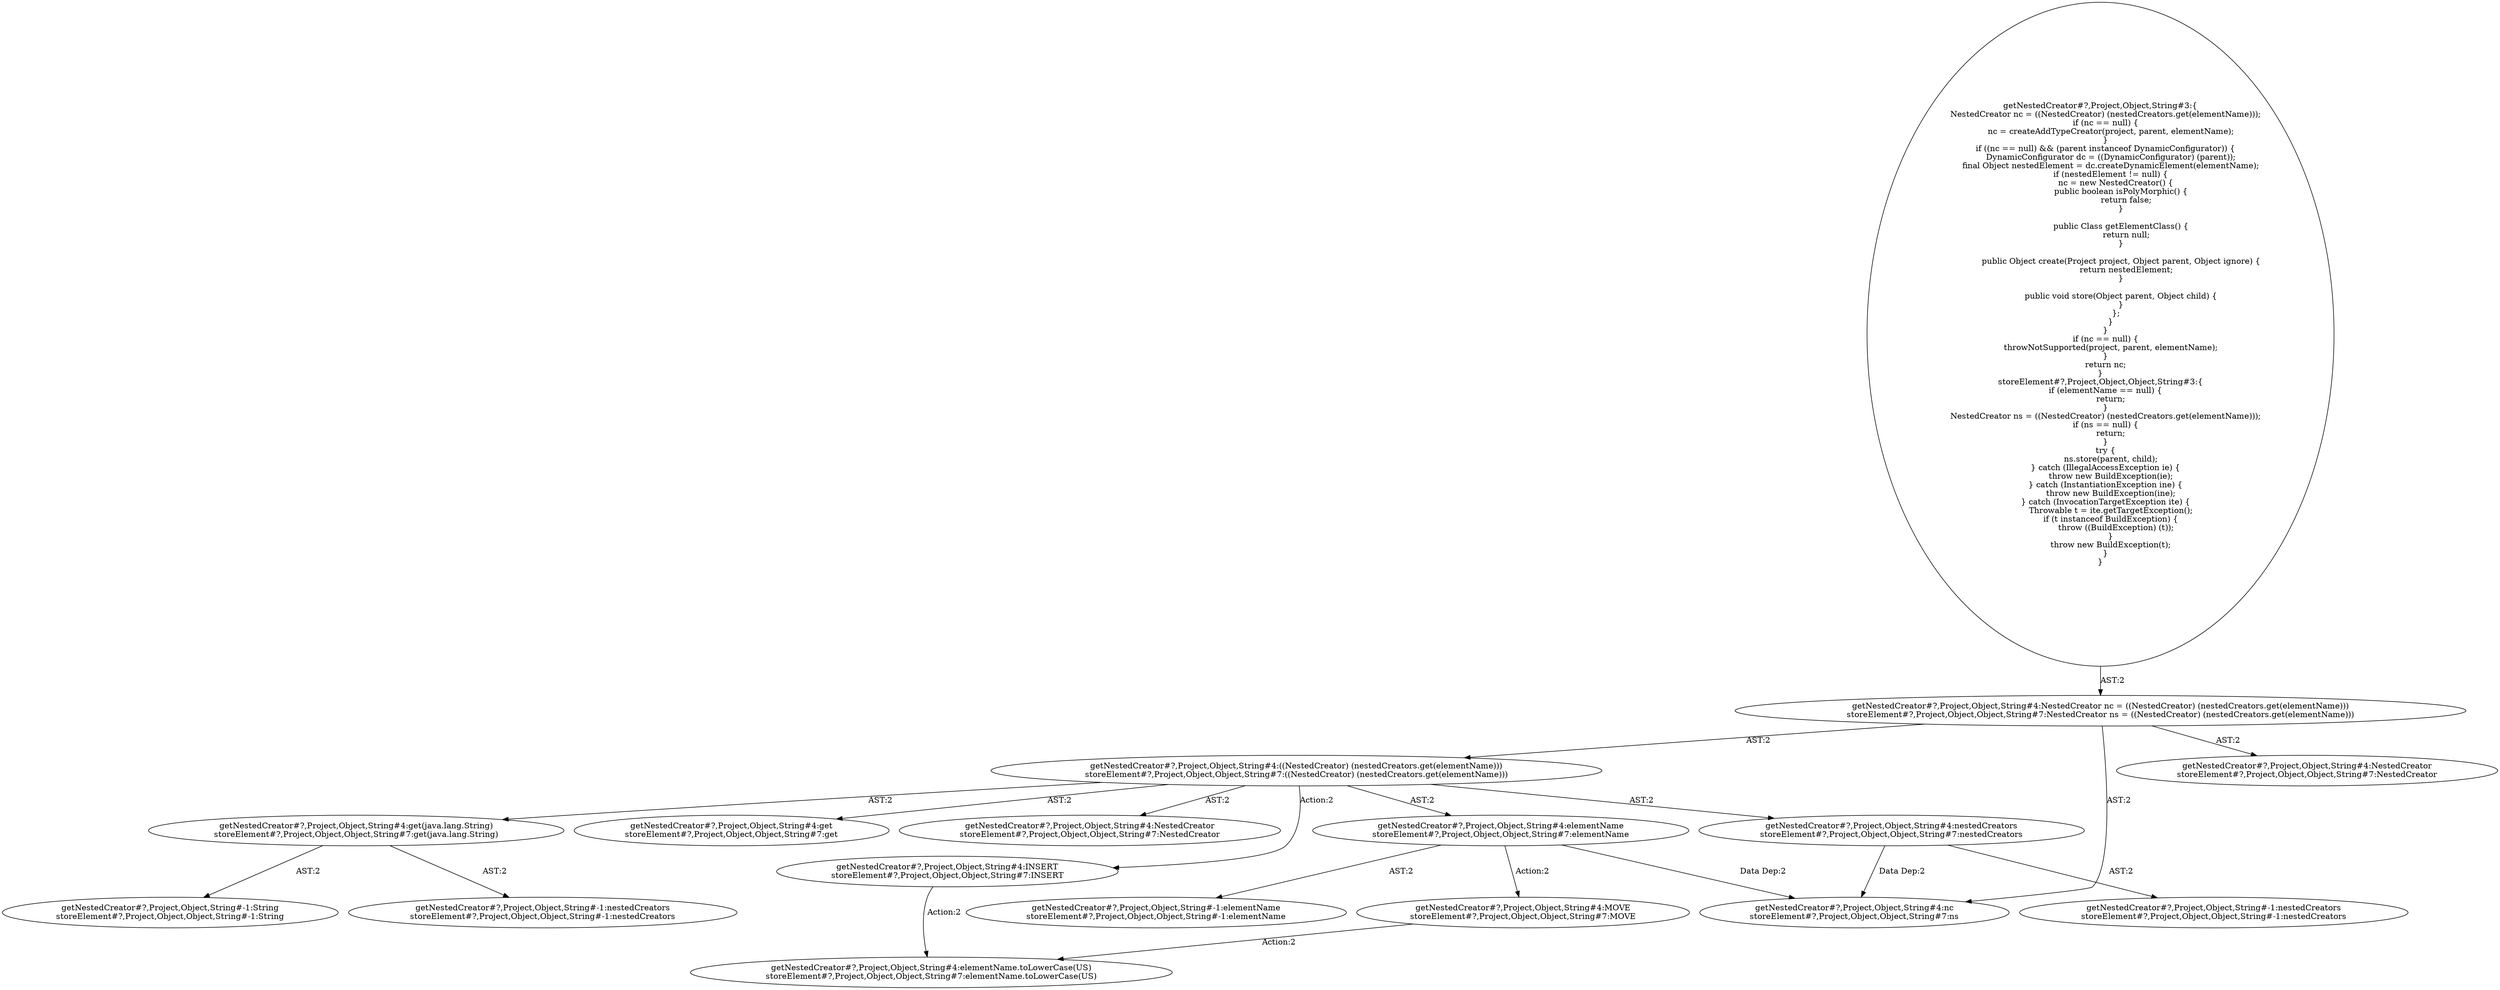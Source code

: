 digraph "Pattern" {
0 [label="getNestedCreator#?,Project,Object,String#4:INSERT
storeElement#?,Project,Object,Object,String#7:INSERT" shape=ellipse]
1 [label="getNestedCreator#?,Project,Object,String#4:((NestedCreator) (nestedCreators.get(elementName)))
storeElement#?,Project,Object,Object,String#7:((NestedCreator) (nestedCreators.get(elementName)))" shape=ellipse]
2 [label="getNestedCreator#?,Project,Object,String#4:NestedCreator nc = ((NestedCreator) (nestedCreators.get(elementName)))
storeElement#?,Project,Object,Object,String#7:NestedCreator ns = ((NestedCreator) (nestedCreators.get(elementName)))" shape=ellipse]
3 [label="getNestedCreator#?,Project,Object,String#3:\{
    NestedCreator nc = ((NestedCreator) (nestedCreators.get(elementName)));
    if (nc == null) \{
        nc = createAddTypeCreator(project, parent, elementName);
    \}
    if ((nc == null) && (parent instanceof DynamicConfigurator)) \{
        DynamicConfigurator dc = ((DynamicConfigurator) (parent));
        final Object nestedElement = dc.createDynamicElement(elementName);
        if (nestedElement != null) \{
            nc = new NestedCreator() \{
                public boolean isPolyMorphic() \{
                    return false;
                \}

                public Class getElementClass() \{
                    return null;
                \}

                public Object create(Project project, Object parent, Object ignore) \{
                    return nestedElement;
                \}

                public void store(Object parent, Object child) \{
                \}
            \};
        \}
    \}
    if (nc == null) \{
        throwNotSupported(project, parent, elementName);
    \}
    return nc;
\}
storeElement#?,Project,Object,Object,String#3:\{
    if (elementName == null) \{
        return;
    \}
    NestedCreator ns = ((NestedCreator) (nestedCreators.get(elementName)));
    if (ns == null) \{
        return;
    \}
    try \{
        ns.store(parent, child);
    \} catch (IllegalAccessException ie) \{
        throw new BuildException(ie);
    \} catch (InstantiationException ine) \{
        throw new BuildException(ine);
    \} catch (InvocationTargetException ite) \{
        Throwable t = ite.getTargetException();
        if (t instanceof BuildException) \{
            throw ((BuildException) (t));
        \}
        throw new BuildException(t);
    \}
\}" shape=ellipse]
4 [label="getNestedCreator#?,Project,Object,String#4:nc
storeElement#?,Project,Object,Object,String#7:ns" shape=ellipse]
5 [label="getNestedCreator#?,Project,Object,String#4:NestedCreator
storeElement#?,Project,Object,Object,String#7:NestedCreator" shape=ellipse]
6 [label="getNestedCreator#?,Project,Object,String#4:get
storeElement#?,Project,Object,Object,String#7:get" shape=ellipse]
7 [label="getNestedCreator#?,Project,Object,String#4:NestedCreator
storeElement#?,Project,Object,Object,String#7:NestedCreator" shape=ellipse]
8 [label="getNestedCreator#?,Project,Object,String#4:nestedCreators
storeElement#?,Project,Object,Object,String#7:nestedCreators" shape=ellipse]
9 [label="getNestedCreator#?,Project,Object,String#-1:nestedCreators
storeElement#?,Project,Object,Object,String#-1:nestedCreators" shape=ellipse]
10 [label="getNestedCreator#?,Project,Object,String#4:get(java.lang.String)
storeElement#?,Project,Object,Object,String#7:get(java.lang.String)" shape=ellipse]
11 [label="getNestedCreator#?,Project,Object,String#-1:nestedCreators
storeElement#?,Project,Object,Object,String#-1:nestedCreators" shape=ellipse]
12 [label="getNestedCreator#?,Project,Object,String#-1:String
storeElement#?,Project,Object,Object,String#-1:String" shape=ellipse]
13 [label="getNestedCreator#?,Project,Object,String#4:elementName
storeElement#?,Project,Object,Object,String#7:elementName" shape=ellipse]
14 [label="getNestedCreator#?,Project,Object,String#-1:elementName
storeElement#?,Project,Object,Object,String#-1:elementName" shape=ellipse]
15 [label="getNestedCreator#?,Project,Object,String#4:MOVE
storeElement#?,Project,Object,Object,String#7:MOVE" shape=ellipse]
16 [label="getNestedCreator#?,Project,Object,String#4:elementName.toLowerCase(US)
storeElement#?,Project,Object,Object,String#7:elementName.toLowerCase(US)" shape=ellipse]
0 -> 16 [label="Action:2"];
1 -> 0 [label="Action:2"];
1 -> 6 [label="AST:2"];
1 -> 7 [label="AST:2"];
1 -> 8 [label="AST:2"];
1 -> 10 [label="AST:2"];
1 -> 13 [label="AST:2"];
2 -> 1 [label="AST:2"];
2 -> 4 [label="AST:2"];
2 -> 5 [label="AST:2"];
3 -> 2 [label="AST:2"];
8 -> 4 [label="Data Dep:2"];
8 -> 9 [label="AST:2"];
10 -> 11 [label="AST:2"];
10 -> 12 [label="AST:2"];
13 -> 4 [label="Data Dep:2"];
13 -> 14 [label="AST:2"];
13 -> 15 [label="Action:2"];
15 -> 16 [label="Action:2"];
}